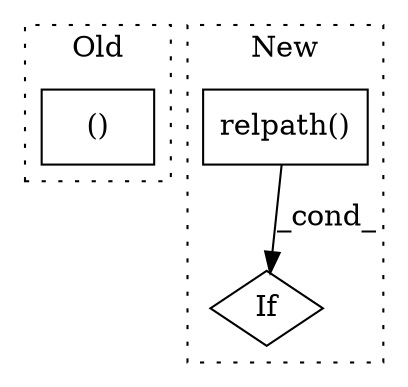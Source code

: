 digraph G {
subgraph cluster0 {
1 [label="()" a="54" s="5430" l="6" shape="box"];
label = "Old";
style="dotted";
}
subgraph cluster1 {
2 [label="relpath()" a="75" s="9582,9617" l="16,1" shape="box"];
3 [label="If" a="96" s="9436" l="406" shape="diamond"];
label = "New";
style="dotted";
}
2 -> 3 [label="_cond_"];
}